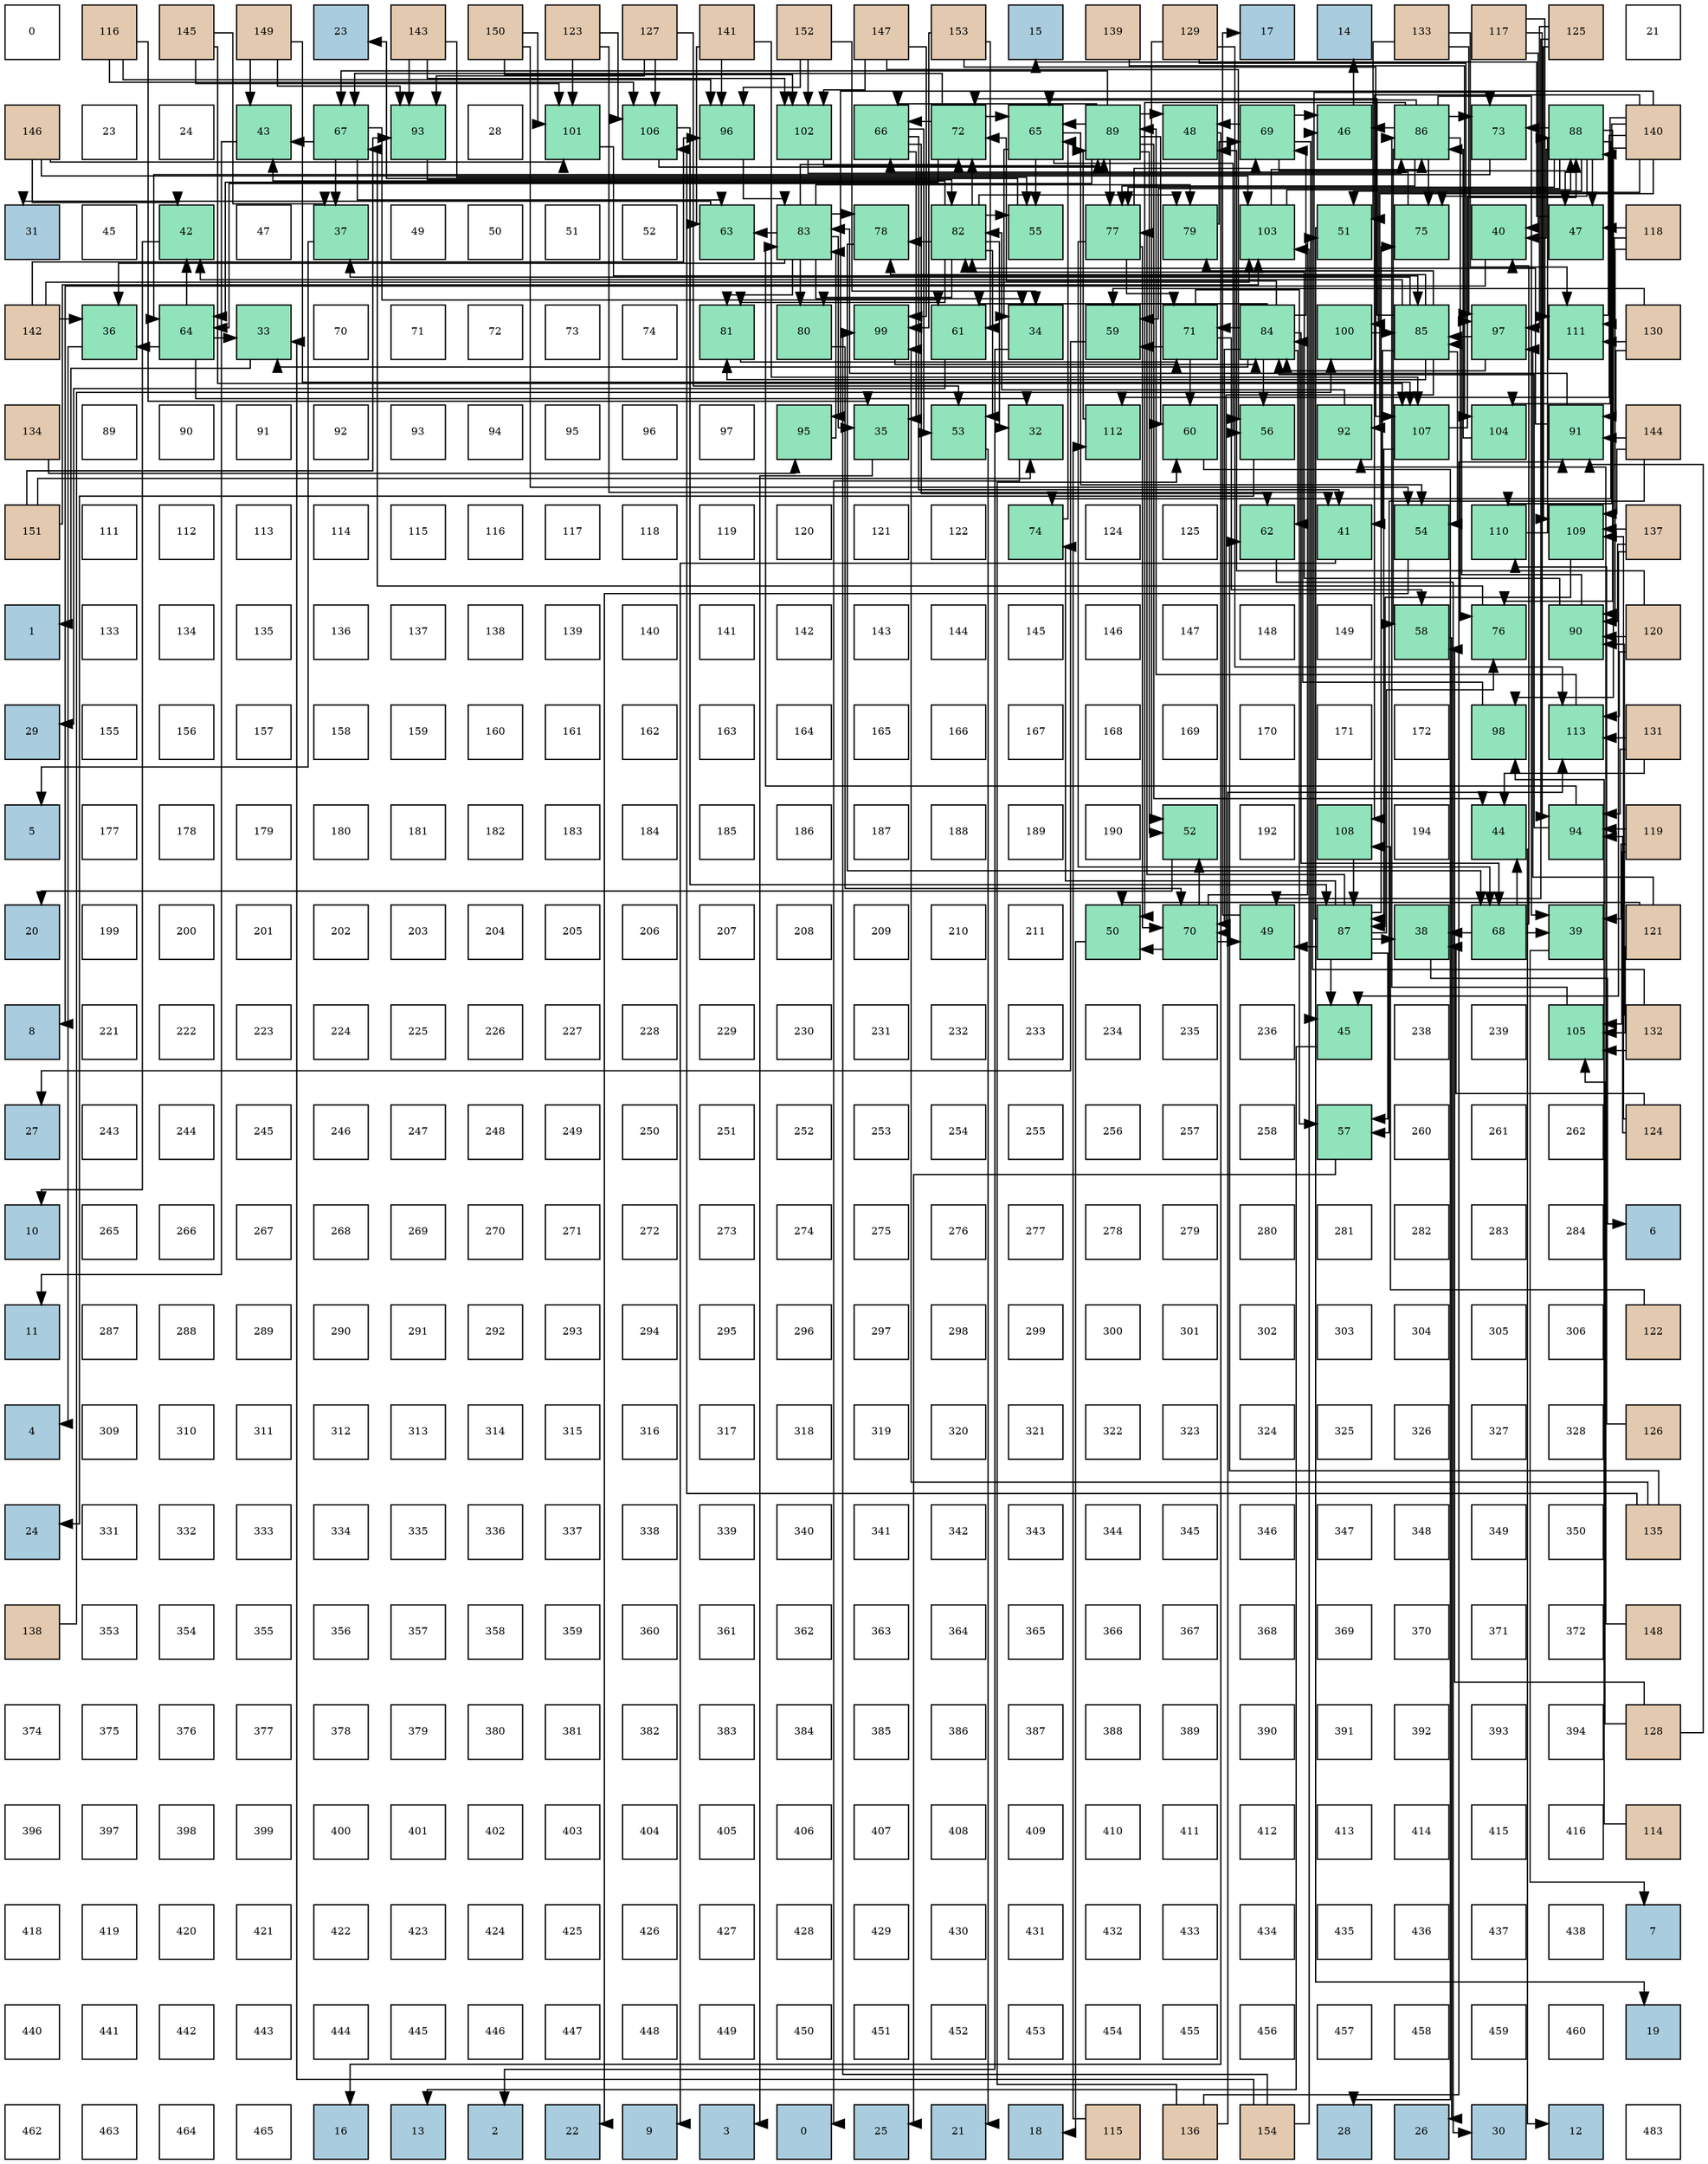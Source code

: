 digraph layout{
 rankdir=TB;
 splines=ortho;
 node [style=filled shape=square fixedsize=true width=0.6];
0[label="0", fontsize=8, fillcolor="#ffffff"];
1[label="116", fontsize=8, fillcolor="#e3c9af"];
2[label="145", fontsize=8, fillcolor="#e3c9af"];
3[label="149", fontsize=8, fillcolor="#e3c9af"];
4[label="23", fontsize=8, fillcolor="#a9ccde"];
5[label="143", fontsize=8, fillcolor="#e3c9af"];
6[label="150", fontsize=8, fillcolor="#e3c9af"];
7[label="123", fontsize=8, fillcolor="#e3c9af"];
8[label="127", fontsize=8, fillcolor="#e3c9af"];
9[label="141", fontsize=8, fillcolor="#e3c9af"];
10[label="152", fontsize=8, fillcolor="#e3c9af"];
11[label="147", fontsize=8, fillcolor="#e3c9af"];
12[label="153", fontsize=8, fillcolor="#e3c9af"];
13[label="15", fontsize=8, fillcolor="#a9ccde"];
14[label="139", fontsize=8, fillcolor="#e3c9af"];
15[label="129", fontsize=8, fillcolor="#e3c9af"];
16[label="17", fontsize=8, fillcolor="#a9ccde"];
17[label="14", fontsize=8, fillcolor="#a9ccde"];
18[label="133", fontsize=8, fillcolor="#e3c9af"];
19[label="117", fontsize=8, fillcolor="#e3c9af"];
20[label="125", fontsize=8, fillcolor="#e3c9af"];
21[label="21", fontsize=8, fillcolor="#ffffff"];
22[label="146", fontsize=8, fillcolor="#e3c9af"];
23[label="23", fontsize=8, fillcolor="#ffffff"];
24[label="24", fontsize=8, fillcolor="#ffffff"];
25[label="43", fontsize=8, fillcolor="#91e3bb"];
26[label="67", fontsize=8, fillcolor="#91e3bb"];
27[label="93", fontsize=8, fillcolor="#91e3bb"];
28[label="28", fontsize=8, fillcolor="#ffffff"];
29[label="101", fontsize=8, fillcolor="#91e3bb"];
30[label="106", fontsize=8, fillcolor="#91e3bb"];
31[label="96", fontsize=8, fillcolor="#91e3bb"];
32[label="102", fontsize=8, fillcolor="#91e3bb"];
33[label="66", fontsize=8, fillcolor="#91e3bb"];
34[label="72", fontsize=8, fillcolor="#91e3bb"];
35[label="65", fontsize=8, fillcolor="#91e3bb"];
36[label="89", fontsize=8, fillcolor="#91e3bb"];
37[label="48", fontsize=8, fillcolor="#91e3bb"];
38[label="69", fontsize=8, fillcolor="#91e3bb"];
39[label="46", fontsize=8, fillcolor="#91e3bb"];
40[label="86", fontsize=8, fillcolor="#91e3bb"];
41[label="73", fontsize=8, fillcolor="#91e3bb"];
42[label="88", fontsize=8, fillcolor="#91e3bb"];
43[label="140", fontsize=8, fillcolor="#e3c9af"];
44[label="31", fontsize=8, fillcolor="#a9ccde"];
45[label="45", fontsize=8, fillcolor="#ffffff"];
46[label="42", fontsize=8, fillcolor="#91e3bb"];
47[label="47", fontsize=8, fillcolor="#ffffff"];
48[label="37", fontsize=8, fillcolor="#91e3bb"];
49[label="49", fontsize=8, fillcolor="#ffffff"];
50[label="50", fontsize=8, fillcolor="#ffffff"];
51[label="51", fontsize=8, fillcolor="#ffffff"];
52[label="52", fontsize=8, fillcolor="#ffffff"];
53[label="63", fontsize=8, fillcolor="#91e3bb"];
54[label="83", fontsize=8, fillcolor="#91e3bb"];
55[label="78", fontsize=8, fillcolor="#91e3bb"];
56[label="82", fontsize=8, fillcolor="#91e3bb"];
57[label="55", fontsize=8, fillcolor="#91e3bb"];
58[label="77", fontsize=8, fillcolor="#91e3bb"];
59[label="79", fontsize=8, fillcolor="#91e3bb"];
60[label="103", fontsize=8, fillcolor="#91e3bb"];
61[label="51", fontsize=8, fillcolor="#91e3bb"];
62[label="75", fontsize=8, fillcolor="#91e3bb"];
63[label="40", fontsize=8, fillcolor="#91e3bb"];
64[label="47", fontsize=8, fillcolor="#91e3bb"];
65[label="118", fontsize=8, fillcolor="#e3c9af"];
66[label="142", fontsize=8, fillcolor="#e3c9af"];
67[label="36", fontsize=8, fillcolor="#91e3bb"];
68[label="64", fontsize=8, fillcolor="#91e3bb"];
69[label="33", fontsize=8, fillcolor="#91e3bb"];
70[label="70", fontsize=8, fillcolor="#ffffff"];
71[label="71", fontsize=8, fillcolor="#ffffff"];
72[label="72", fontsize=8, fillcolor="#ffffff"];
73[label="73", fontsize=8, fillcolor="#ffffff"];
74[label="74", fontsize=8, fillcolor="#ffffff"];
75[label="81", fontsize=8, fillcolor="#91e3bb"];
76[label="80", fontsize=8, fillcolor="#91e3bb"];
77[label="99", fontsize=8, fillcolor="#91e3bb"];
78[label="61", fontsize=8, fillcolor="#91e3bb"];
79[label="34", fontsize=8, fillcolor="#91e3bb"];
80[label="59", fontsize=8, fillcolor="#91e3bb"];
81[label="71", fontsize=8, fillcolor="#91e3bb"];
82[label="84", fontsize=8, fillcolor="#91e3bb"];
83[label="100", fontsize=8, fillcolor="#91e3bb"];
84[label="85", fontsize=8, fillcolor="#91e3bb"];
85[label="97", fontsize=8, fillcolor="#91e3bb"];
86[label="111", fontsize=8, fillcolor="#91e3bb"];
87[label="130", fontsize=8, fillcolor="#e3c9af"];
88[label="134", fontsize=8, fillcolor="#e3c9af"];
89[label="89", fontsize=8, fillcolor="#ffffff"];
90[label="90", fontsize=8, fillcolor="#ffffff"];
91[label="91", fontsize=8, fillcolor="#ffffff"];
92[label="92", fontsize=8, fillcolor="#ffffff"];
93[label="93", fontsize=8, fillcolor="#ffffff"];
94[label="94", fontsize=8, fillcolor="#ffffff"];
95[label="95", fontsize=8, fillcolor="#ffffff"];
96[label="96", fontsize=8, fillcolor="#ffffff"];
97[label="97", fontsize=8, fillcolor="#ffffff"];
98[label="95", fontsize=8, fillcolor="#91e3bb"];
99[label="35", fontsize=8, fillcolor="#91e3bb"];
100[label="53", fontsize=8, fillcolor="#91e3bb"];
101[label="32", fontsize=8, fillcolor="#91e3bb"];
102[label="112", fontsize=8, fillcolor="#91e3bb"];
103[label="60", fontsize=8, fillcolor="#91e3bb"];
104[label="56", fontsize=8, fillcolor="#91e3bb"];
105[label="92", fontsize=8, fillcolor="#91e3bb"];
106[label="107", fontsize=8, fillcolor="#91e3bb"];
107[label="104", fontsize=8, fillcolor="#91e3bb"];
108[label="91", fontsize=8, fillcolor="#91e3bb"];
109[label="144", fontsize=8, fillcolor="#e3c9af"];
110[label="151", fontsize=8, fillcolor="#e3c9af"];
111[label="111", fontsize=8, fillcolor="#ffffff"];
112[label="112", fontsize=8, fillcolor="#ffffff"];
113[label="113", fontsize=8, fillcolor="#ffffff"];
114[label="114", fontsize=8, fillcolor="#ffffff"];
115[label="115", fontsize=8, fillcolor="#ffffff"];
116[label="116", fontsize=8, fillcolor="#ffffff"];
117[label="117", fontsize=8, fillcolor="#ffffff"];
118[label="118", fontsize=8, fillcolor="#ffffff"];
119[label="119", fontsize=8, fillcolor="#ffffff"];
120[label="120", fontsize=8, fillcolor="#ffffff"];
121[label="121", fontsize=8, fillcolor="#ffffff"];
122[label="122", fontsize=8, fillcolor="#ffffff"];
123[label="74", fontsize=8, fillcolor="#91e3bb"];
124[label="124", fontsize=8, fillcolor="#ffffff"];
125[label="125", fontsize=8, fillcolor="#ffffff"];
126[label="62", fontsize=8, fillcolor="#91e3bb"];
127[label="41", fontsize=8, fillcolor="#91e3bb"];
128[label="54", fontsize=8, fillcolor="#91e3bb"];
129[label="110", fontsize=8, fillcolor="#91e3bb"];
130[label="109", fontsize=8, fillcolor="#91e3bb"];
131[label="137", fontsize=8, fillcolor="#e3c9af"];
132[label="1", fontsize=8, fillcolor="#a9ccde"];
133[label="133", fontsize=8, fillcolor="#ffffff"];
134[label="134", fontsize=8, fillcolor="#ffffff"];
135[label="135", fontsize=8, fillcolor="#ffffff"];
136[label="136", fontsize=8, fillcolor="#ffffff"];
137[label="137", fontsize=8, fillcolor="#ffffff"];
138[label="138", fontsize=8, fillcolor="#ffffff"];
139[label="139", fontsize=8, fillcolor="#ffffff"];
140[label="140", fontsize=8, fillcolor="#ffffff"];
141[label="141", fontsize=8, fillcolor="#ffffff"];
142[label="142", fontsize=8, fillcolor="#ffffff"];
143[label="143", fontsize=8, fillcolor="#ffffff"];
144[label="144", fontsize=8, fillcolor="#ffffff"];
145[label="145", fontsize=8, fillcolor="#ffffff"];
146[label="146", fontsize=8, fillcolor="#ffffff"];
147[label="147", fontsize=8, fillcolor="#ffffff"];
148[label="148", fontsize=8, fillcolor="#ffffff"];
149[label="149", fontsize=8, fillcolor="#ffffff"];
150[label="58", fontsize=8, fillcolor="#91e3bb"];
151[label="76", fontsize=8, fillcolor="#91e3bb"];
152[label="90", fontsize=8, fillcolor="#91e3bb"];
153[label="120", fontsize=8, fillcolor="#e3c9af"];
154[label="29", fontsize=8, fillcolor="#a9ccde"];
155[label="155", fontsize=8, fillcolor="#ffffff"];
156[label="156", fontsize=8, fillcolor="#ffffff"];
157[label="157", fontsize=8, fillcolor="#ffffff"];
158[label="158", fontsize=8, fillcolor="#ffffff"];
159[label="159", fontsize=8, fillcolor="#ffffff"];
160[label="160", fontsize=8, fillcolor="#ffffff"];
161[label="161", fontsize=8, fillcolor="#ffffff"];
162[label="162", fontsize=8, fillcolor="#ffffff"];
163[label="163", fontsize=8, fillcolor="#ffffff"];
164[label="164", fontsize=8, fillcolor="#ffffff"];
165[label="165", fontsize=8, fillcolor="#ffffff"];
166[label="166", fontsize=8, fillcolor="#ffffff"];
167[label="167", fontsize=8, fillcolor="#ffffff"];
168[label="168", fontsize=8, fillcolor="#ffffff"];
169[label="169", fontsize=8, fillcolor="#ffffff"];
170[label="170", fontsize=8, fillcolor="#ffffff"];
171[label="171", fontsize=8, fillcolor="#ffffff"];
172[label="172", fontsize=8, fillcolor="#ffffff"];
173[label="98", fontsize=8, fillcolor="#91e3bb"];
174[label="113", fontsize=8, fillcolor="#91e3bb"];
175[label="131", fontsize=8, fillcolor="#e3c9af"];
176[label="5", fontsize=8, fillcolor="#a9ccde"];
177[label="177", fontsize=8, fillcolor="#ffffff"];
178[label="178", fontsize=8, fillcolor="#ffffff"];
179[label="179", fontsize=8, fillcolor="#ffffff"];
180[label="180", fontsize=8, fillcolor="#ffffff"];
181[label="181", fontsize=8, fillcolor="#ffffff"];
182[label="182", fontsize=8, fillcolor="#ffffff"];
183[label="183", fontsize=8, fillcolor="#ffffff"];
184[label="184", fontsize=8, fillcolor="#ffffff"];
185[label="185", fontsize=8, fillcolor="#ffffff"];
186[label="186", fontsize=8, fillcolor="#ffffff"];
187[label="187", fontsize=8, fillcolor="#ffffff"];
188[label="188", fontsize=8, fillcolor="#ffffff"];
189[label="189", fontsize=8, fillcolor="#ffffff"];
190[label="190", fontsize=8, fillcolor="#ffffff"];
191[label="52", fontsize=8, fillcolor="#91e3bb"];
192[label="192", fontsize=8, fillcolor="#ffffff"];
193[label="108", fontsize=8, fillcolor="#91e3bb"];
194[label="194", fontsize=8, fillcolor="#ffffff"];
195[label="44", fontsize=8, fillcolor="#91e3bb"];
196[label="94", fontsize=8, fillcolor="#91e3bb"];
197[label="119", fontsize=8, fillcolor="#e3c9af"];
198[label="20", fontsize=8, fillcolor="#a9ccde"];
199[label="199", fontsize=8, fillcolor="#ffffff"];
200[label="200", fontsize=8, fillcolor="#ffffff"];
201[label="201", fontsize=8, fillcolor="#ffffff"];
202[label="202", fontsize=8, fillcolor="#ffffff"];
203[label="203", fontsize=8, fillcolor="#ffffff"];
204[label="204", fontsize=8, fillcolor="#ffffff"];
205[label="205", fontsize=8, fillcolor="#ffffff"];
206[label="206", fontsize=8, fillcolor="#ffffff"];
207[label="207", fontsize=8, fillcolor="#ffffff"];
208[label="208", fontsize=8, fillcolor="#ffffff"];
209[label="209", fontsize=8, fillcolor="#ffffff"];
210[label="210", fontsize=8, fillcolor="#ffffff"];
211[label="211", fontsize=8, fillcolor="#ffffff"];
212[label="50", fontsize=8, fillcolor="#91e3bb"];
213[label="70", fontsize=8, fillcolor="#91e3bb"];
214[label="49", fontsize=8, fillcolor="#91e3bb"];
215[label="87", fontsize=8, fillcolor="#91e3bb"];
216[label="38", fontsize=8, fillcolor="#91e3bb"];
217[label="68", fontsize=8, fillcolor="#91e3bb"];
218[label="39", fontsize=8, fillcolor="#91e3bb"];
219[label="121", fontsize=8, fillcolor="#e3c9af"];
220[label="8", fontsize=8, fillcolor="#a9ccde"];
221[label="221", fontsize=8, fillcolor="#ffffff"];
222[label="222", fontsize=8, fillcolor="#ffffff"];
223[label="223", fontsize=8, fillcolor="#ffffff"];
224[label="224", fontsize=8, fillcolor="#ffffff"];
225[label="225", fontsize=8, fillcolor="#ffffff"];
226[label="226", fontsize=8, fillcolor="#ffffff"];
227[label="227", fontsize=8, fillcolor="#ffffff"];
228[label="228", fontsize=8, fillcolor="#ffffff"];
229[label="229", fontsize=8, fillcolor="#ffffff"];
230[label="230", fontsize=8, fillcolor="#ffffff"];
231[label="231", fontsize=8, fillcolor="#ffffff"];
232[label="232", fontsize=8, fillcolor="#ffffff"];
233[label="233", fontsize=8, fillcolor="#ffffff"];
234[label="234", fontsize=8, fillcolor="#ffffff"];
235[label="235", fontsize=8, fillcolor="#ffffff"];
236[label="236", fontsize=8, fillcolor="#ffffff"];
237[label="45", fontsize=8, fillcolor="#91e3bb"];
238[label="238", fontsize=8, fillcolor="#ffffff"];
239[label="239", fontsize=8, fillcolor="#ffffff"];
240[label="105", fontsize=8, fillcolor="#91e3bb"];
241[label="132", fontsize=8, fillcolor="#e3c9af"];
242[label="27", fontsize=8, fillcolor="#a9ccde"];
243[label="243", fontsize=8, fillcolor="#ffffff"];
244[label="244", fontsize=8, fillcolor="#ffffff"];
245[label="245", fontsize=8, fillcolor="#ffffff"];
246[label="246", fontsize=8, fillcolor="#ffffff"];
247[label="247", fontsize=8, fillcolor="#ffffff"];
248[label="248", fontsize=8, fillcolor="#ffffff"];
249[label="249", fontsize=8, fillcolor="#ffffff"];
250[label="250", fontsize=8, fillcolor="#ffffff"];
251[label="251", fontsize=8, fillcolor="#ffffff"];
252[label="252", fontsize=8, fillcolor="#ffffff"];
253[label="253", fontsize=8, fillcolor="#ffffff"];
254[label="254", fontsize=8, fillcolor="#ffffff"];
255[label="255", fontsize=8, fillcolor="#ffffff"];
256[label="256", fontsize=8, fillcolor="#ffffff"];
257[label="257", fontsize=8, fillcolor="#ffffff"];
258[label="258", fontsize=8, fillcolor="#ffffff"];
259[label="57", fontsize=8, fillcolor="#91e3bb"];
260[label="260", fontsize=8, fillcolor="#ffffff"];
261[label="261", fontsize=8, fillcolor="#ffffff"];
262[label="262", fontsize=8, fillcolor="#ffffff"];
263[label="124", fontsize=8, fillcolor="#e3c9af"];
264[label="10", fontsize=8, fillcolor="#a9ccde"];
265[label="265", fontsize=8, fillcolor="#ffffff"];
266[label="266", fontsize=8, fillcolor="#ffffff"];
267[label="267", fontsize=8, fillcolor="#ffffff"];
268[label="268", fontsize=8, fillcolor="#ffffff"];
269[label="269", fontsize=8, fillcolor="#ffffff"];
270[label="270", fontsize=8, fillcolor="#ffffff"];
271[label="271", fontsize=8, fillcolor="#ffffff"];
272[label="272", fontsize=8, fillcolor="#ffffff"];
273[label="273", fontsize=8, fillcolor="#ffffff"];
274[label="274", fontsize=8, fillcolor="#ffffff"];
275[label="275", fontsize=8, fillcolor="#ffffff"];
276[label="276", fontsize=8, fillcolor="#ffffff"];
277[label="277", fontsize=8, fillcolor="#ffffff"];
278[label="278", fontsize=8, fillcolor="#ffffff"];
279[label="279", fontsize=8, fillcolor="#ffffff"];
280[label="280", fontsize=8, fillcolor="#ffffff"];
281[label="281", fontsize=8, fillcolor="#ffffff"];
282[label="282", fontsize=8, fillcolor="#ffffff"];
283[label="283", fontsize=8, fillcolor="#ffffff"];
284[label="284", fontsize=8, fillcolor="#ffffff"];
285[label="6", fontsize=8, fillcolor="#a9ccde"];
286[label="11", fontsize=8, fillcolor="#a9ccde"];
287[label="287", fontsize=8, fillcolor="#ffffff"];
288[label="288", fontsize=8, fillcolor="#ffffff"];
289[label="289", fontsize=8, fillcolor="#ffffff"];
290[label="290", fontsize=8, fillcolor="#ffffff"];
291[label="291", fontsize=8, fillcolor="#ffffff"];
292[label="292", fontsize=8, fillcolor="#ffffff"];
293[label="293", fontsize=8, fillcolor="#ffffff"];
294[label="294", fontsize=8, fillcolor="#ffffff"];
295[label="295", fontsize=8, fillcolor="#ffffff"];
296[label="296", fontsize=8, fillcolor="#ffffff"];
297[label="297", fontsize=8, fillcolor="#ffffff"];
298[label="298", fontsize=8, fillcolor="#ffffff"];
299[label="299", fontsize=8, fillcolor="#ffffff"];
300[label="300", fontsize=8, fillcolor="#ffffff"];
301[label="301", fontsize=8, fillcolor="#ffffff"];
302[label="302", fontsize=8, fillcolor="#ffffff"];
303[label="303", fontsize=8, fillcolor="#ffffff"];
304[label="304", fontsize=8, fillcolor="#ffffff"];
305[label="305", fontsize=8, fillcolor="#ffffff"];
306[label="306", fontsize=8, fillcolor="#ffffff"];
307[label="122", fontsize=8, fillcolor="#e3c9af"];
308[label="4", fontsize=8, fillcolor="#a9ccde"];
309[label="309", fontsize=8, fillcolor="#ffffff"];
310[label="310", fontsize=8, fillcolor="#ffffff"];
311[label="311", fontsize=8, fillcolor="#ffffff"];
312[label="312", fontsize=8, fillcolor="#ffffff"];
313[label="313", fontsize=8, fillcolor="#ffffff"];
314[label="314", fontsize=8, fillcolor="#ffffff"];
315[label="315", fontsize=8, fillcolor="#ffffff"];
316[label="316", fontsize=8, fillcolor="#ffffff"];
317[label="317", fontsize=8, fillcolor="#ffffff"];
318[label="318", fontsize=8, fillcolor="#ffffff"];
319[label="319", fontsize=8, fillcolor="#ffffff"];
320[label="320", fontsize=8, fillcolor="#ffffff"];
321[label="321", fontsize=8, fillcolor="#ffffff"];
322[label="322", fontsize=8, fillcolor="#ffffff"];
323[label="323", fontsize=8, fillcolor="#ffffff"];
324[label="324", fontsize=8, fillcolor="#ffffff"];
325[label="325", fontsize=8, fillcolor="#ffffff"];
326[label="326", fontsize=8, fillcolor="#ffffff"];
327[label="327", fontsize=8, fillcolor="#ffffff"];
328[label="328", fontsize=8, fillcolor="#ffffff"];
329[label="126", fontsize=8, fillcolor="#e3c9af"];
330[label="24", fontsize=8, fillcolor="#a9ccde"];
331[label="331", fontsize=8, fillcolor="#ffffff"];
332[label="332", fontsize=8, fillcolor="#ffffff"];
333[label="333", fontsize=8, fillcolor="#ffffff"];
334[label="334", fontsize=8, fillcolor="#ffffff"];
335[label="335", fontsize=8, fillcolor="#ffffff"];
336[label="336", fontsize=8, fillcolor="#ffffff"];
337[label="337", fontsize=8, fillcolor="#ffffff"];
338[label="338", fontsize=8, fillcolor="#ffffff"];
339[label="339", fontsize=8, fillcolor="#ffffff"];
340[label="340", fontsize=8, fillcolor="#ffffff"];
341[label="341", fontsize=8, fillcolor="#ffffff"];
342[label="342", fontsize=8, fillcolor="#ffffff"];
343[label="343", fontsize=8, fillcolor="#ffffff"];
344[label="344", fontsize=8, fillcolor="#ffffff"];
345[label="345", fontsize=8, fillcolor="#ffffff"];
346[label="346", fontsize=8, fillcolor="#ffffff"];
347[label="347", fontsize=8, fillcolor="#ffffff"];
348[label="348", fontsize=8, fillcolor="#ffffff"];
349[label="349", fontsize=8, fillcolor="#ffffff"];
350[label="350", fontsize=8, fillcolor="#ffffff"];
351[label="135", fontsize=8, fillcolor="#e3c9af"];
352[label="138", fontsize=8, fillcolor="#e3c9af"];
353[label="353", fontsize=8, fillcolor="#ffffff"];
354[label="354", fontsize=8, fillcolor="#ffffff"];
355[label="355", fontsize=8, fillcolor="#ffffff"];
356[label="356", fontsize=8, fillcolor="#ffffff"];
357[label="357", fontsize=8, fillcolor="#ffffff"];
358[label="358", fontsize=8, fillcolor="#ffffff"];
359[label="359", fontsize=8, fillcolor="#ffffff"];
360[label="360", fontsize=8, fillcolor="#ffffff"];
361[label="361", fontsize=8, fillcolor="#ffffff"];
362[label="362", fontsize=8, fillcolor="#ffffff"];
363[label="363", fontsize=8, fillcolor="#ffffff"];
364[label="364", fontsize=8, fillcolor="#ffffff"];
365[label="365", fontsize=8, fillcolor="#ffffff"];
366[label="366", fontsize=8, fillcolor="#ffffff"];
367[label="367", fontsize=8, fillcolor="#ffffff"];
368[label="368", fontsize=8, fillcolor="#ffffff"];
369[label="369", fontsize=8, fillcolor="#ffffff"];
370[label="370", fontsize=8, fillcolor="#ffffff"];
371[label="371", fontsize=8, fillcolor="#ffffff"];
372[label="372", fontsize=8, fillcolor="#ffffff"];
373[label="148", fontsize=8, fillcolor="#e3c9af"];
374[label="374", fontsize=8, fillcolor="#ffffff"];
375[label="375", fontsize=8, fillcolor="#ffffff"];
376[label="376", fontsize=8, fillcolor="#ffffff"];
377[label="377", fontsize=8, fillcolor="#ffffff"];
378[label="378", fontsize=8, fillcolor="#ffffff"];
379[label="379", fontsize=8, fillcolor="#ffffff"];
380[label="380", fontsize=8, fillcolor="#ffffff"];
381[label="381", fontsize=8, fillcolor="#ffffff"];
382[label="382", fontsize=8, fillcolor="#ffffff"];
383[label="383", fontsize=8, fillcolor="#ffffff"];
384[label="384", fontsize=8, fillcolor="#ffffff"];
385[label="385", fontsize=8, fillcolor="#ffffff"];
386[label="386", fontsize=8, fillcolor="#ffffff"];
387[label="387", fontsize=8, fillcolor="#ffffff"];
388[label="388", fontsize=8, fillcolor="#ffffff"];
389[label="389", fontsize=8, fillcolor="#ffffff"];
390[label="390", fontsize=8, fillcolor="#ffffff"];
391[label="391", fontsize=8, fillcolor="#ffffff"];
392[label="392", fontsize=8, fillcolor="#ffffff"];
393[label="393", fontsize=8, fillcolor="#ffffff"];
394[label="394", fontsize=8, fillcolor="#ffffff"];
395[label="128", fontsize=8, fillcolor="#e3c9af"];
396[label="396", fontsize=8, fillcolor="#ffffff"];
397[label="397", fontsize=8, fillcolor="#ffffff"];
398[label="398", fontsize=8, fillcolor="#ffffff"];
399[label="399", fontsize=8, fillcolor="#ffffff"];
400[label="400", fontsize=8, fillcolor="#ffffff"];
401[label="401", fontsize=8, fillcolor="#ffffff"];
402[label="402", fontsize=8, fillcolor="#ffffff"];
403[label="403", fontsize=8, fillcolor="#ffffff"];
404[label="404", fontsize=8, fillcolor="#ffffff"];
405[label="405", fontsize=8, fillcolor="#ffffff"];
406[label="406", fontsize=8, fillcolor="#ffffff"];
407[label="407", fontsize=8, fillcolor="#ffffff"];
408[label="408", fontsize=8, fillcolor="#ffffff"];
409[label="409", fontsize=8, fillcolor="#ffffff"];
410[label="410", fontsize=8, fillcolor="#ffffff"];
411[label="411", fontsize=8, fillcolor="#ffffff"];
412[label="412", fontsize=8, fillcolor="#ffffff"];
413[label="413", fontsize=8, fillcolor="#ffffff"];
414[label="414", fontsize=8, fillcolor="#ffffff"];
415[label="415", fontsize=8, fillcolor="#ffffff"];
416[label="416", fontsize=8, fillcolor="#ffffff"];
417[label="114", fontsize=8, fillcolor="#e3c9af"];
418[label="418", fontsize=8, fillcolor="#ffffff"];
419[label="419", fontsize=8, fillcolor="#ffffff"];
420[label="420", fontsize=8, fillcolor="#ffffff"];
421[label="421", fontsize=8, fillcolor="#ffffff"];
422[label="422", fontsize=8, fillcolor="#ffffff"];
423[label="423", fontsize=8, fillcolor="#ffffff"];
424[label="424", fontsize=8, fillcolor="#ffffff"];
425[label="425", fontsize=8, fillcolor="#ffffff"];
426[label="426", fontsize=8, fillcolor="#ffffff"];
427[label="427", fontsize=8, fillcolor="#ffffff"];
428[label="428", fontsize=8, fillcolor="#ffffff"];
429[label="429", fontsize=8, fillcolor="#ffffff"];
430[label="430", fontsize=8, fillcolor="#ffffff"];
431[label="431", fontsize=8, fillcolor="#ffffff"];
432[label="432", fontsize=8, fillcolor="#ffffff"];
433[label="433", fontsize=8, fillcolor="#ffffff"];
434[label="434", fontsize=8, fillcolor="#ffffff"];
435[label="435", fontsize=8, fillcolor="#ffffff"];
436[label="436", fontsize=8, fillcolor="#ffffff"];
437[label="437", fontsize=8, fillcolor="#ffffff"];
438[label="438", fontsize=8, fillcolor="#ffffff"];
439[label="7", fontsize=8, fillcolor="#a9ccde"];
440[label="440", fontsize=8, fillcolor="#ffffff"];
441[label="441", fontsize=8, fillcolor="#ffffff"];
442[label="442", fontsize=8, fillcolor="#ffffff"];
443[label="443", fontsize=8, fillcolor="#ffffff"];
444[label="444", fontsize=8, fillcolor="#ffffff"];
445[label="445", fontsize=8, fillcolor="#ffffff"];
446[label="446", fontsize=8, fillcolor="#ffffff"];
447[label="447", fontsize=8, fillcolor="#ffffff"];
448[label="448", fontsize=8, fillcolor="#ffffff"];
449[label="449", fontsize=8, fillcolor="#ffffff"];
450[label="450", fontsize=8, fillcolor="#ffffff"];
451[label="451", fontsize=8, fillcolor="#ffffff"];
452[label="452", fontsize=8, fillcolor="#ffffff"];
453[label="453", fontsize=8, fillcolor="#ffffff"];
454[label="454", fontsize=8, fillcolor="#ffffff"];
455[label="455", fontsize=8, fillcolor="#ffffff"];
456[label="456", fontsize=8, fillcolor="#ffffff"];
457[label="457", fontsize=8, fillcolor="#ffffff"];
458[label="458", fontsize=8, fillcolor="#ffffff"];
459[label="459", fontsize=8, fillcolor="#ffffff"];
460[label="460", fontsize=8, fillcolor="#ffffff"];
461[label="19", fontsize=8, fillcolor="#a9ccde"];
462[label="462", fontsize=8, fillcolor="#ffffff"];
463[label="463", fontsize=8, fillcolor="#ffffff"];
464[label="464", fontsize=8, fillcolor="#ffffff"];
465[label="465", fontsize=8, fillcolor="#ffffff"];
466[label="16", fontsize=8, fillcolor="#a9ccde"];
467[label="13", fontsize=8, fillcolor="#a9ccde"];
468[label="2", fontsize=8, fillcolor="#a9ccde"];
469[label="22", fontsize=8, fillcolor="#a9ccde"];
470[label="9", fontsize=8, fillcolor="#a9ccde"];
471[label="3", fontsize=8, fillcolor="#a9ccde"];
472[label="0", fontsize=8, fillcolor="#a9ccde"];
473[label="25", fontsize=8, fillcolor="#a9ccde"];
474[label="21", fontsize=8, fillcolor="#a9ccde"];
475[label="18", fontsize=8, fillcolor="#a9ccde"];
476[label="115", fontsize=8, fillcolor="#e3c9af"];
477[label="136", fontsize=8, fillcolor="#e3c9af"];
478[label="154", fontsize=8, fillcolor="#e3c9af"];
479[label="28", fontsize=8, fillcolor="#a9ccde"];
480[label="26", fontsize=8, fillcolor="#a9ccde"];
481[label="30", fontsize=8, fillcolor="#a9ccde"];
482[label="12", fontsize=8, fillcolor="#a9ccde"];
483[label="483", fontsize=8, fillcolor="#ffffff"];
edge [constraint=false, style=vis];101 -> 472;
69 -> 132;
79 -> 468;
99 -> 471;
67 -> 308;
48 -> 176;
216 -> 285;
218 -> 439;
63 -> 220;
127 -> 470;
46 -> 264;
25 -> 286;
195 -> 482;
237 -> 467;
39 -> 17;
64 -> 13;
37 -> 466;
214 -> 16;
212 -> 475;
61 -> 461;
191 -> 198;
100 -> 474;
128 -> 469;
57 -> 4;
104 -> 330;
259 -> 473;
150 -> 480;
80 -> 242;
103 -> 479;
78 -> 154;
126 -> 481;
53 -> 44;
68 -> 101;
68 -> 69;
68 -> 67;
68 -> 46;
35 -> 79;
35 -> 128;
35 -> 57;
35 -> 104;
33 -> 99;
33 -> 127;
33 -> 100;
33 -> 126;
26 -> 48;
26 -> 25;
26 -> 78;
26 -> 53;
217 -> 216;
217 -> 218;
217 -> 63;
217 -> 195;
38 -> 237;
38 -> 39;
38 -> 64;
38 -> 37;
213 -> 214;
213 -> 212;
213 -> 61;
213 -> 191;
81 -> 259;
81 -> 150;
81 -> 80;
81 -> 103;
34 -> 68;
34 -> 35;
34 -> 33;
34 -> 26;
41 -> 68;
123 -> 35;
62 -> 33;
151 -> 26;
58 -> 217;
58 -> 38;
58 -> 213;
58 -> 81;
55 -> 217;
59 -> 38;
76 -> 213;
75 -> 81;
56 -> 101;
56 -> 25;
56 -> 100;
56 -> 57;
56 -> 34;
56 -> 55;
56 -> 59;
56 -> 76;
56 -> 75;
54 -> 79;
54 -> 99;
54 -> 67;
54 -> 53;
54 -> 34;
54 -> 55;
54 -> 59;
54 -> 76;
54 -> 75;
82 -> 69;
82 -> 104;
82 -> 78;
82 -> 126;
82 -> 217;
82 -> 38;
82 -> 213;
82 -> 81;
82 -> 34;
84 -> 48;
84 -> 127;
84 -> 46;
84 -> 128;
84 -> 213;
84 -> 34;
84 -> 55;
84 -> 59;
84 -> 75;
40 -> 218;
40 -> 39;
40 -> 212;
40 -> 150;
40 -> 35;
40 -> 41;
40 -> 62;
40 -> 151;
40 -> 58;
215 -> 216;
215 -> 237;
215 -> 214;
215 -> 259;
215 -> 41;
215 -> 123;
215 -> 62;
215 -> 151;
215 -> 58;
42 -> 63;
42 -> 64;
42 -> 61;
42 -> 80;
42 -> 41;
42 -> 123;
42 -> 62;
42 -> 151;
42 -> 58;
36 -> 195;
36 -> 37;
36 -> 191;
36 -> 103;
36 -> 68;
36 -> 35;
36 -> 33;
36 -> 26;
36 -> 58;
152 -> 56;
152 -> 84;
108 -> 56;
108 -> 54;
105 -> 56;
27 -> 56;
196 -> 54;
196 -> 82;
98 -> 54;
31 -> 54;
85 -> 82;
85 -> 84;
173 -> 82;
77 -> 82;
83 -> 84;
29 -> 84;
32 -> 40;
32 -> 36;
60 -> 40;
60 -> 42;
107 -> 40;
240 -> 40;
30 -> 215;
30 -> 36;
106 -> 215;
106 -> 42;
193 -> 215;
130 -> 215;
129 -> 42;
86 -> 42;
102 -> 36;
174 -> 36;
417 -> 173;
476 -> 102;
1 -> 99;
1 -> 31;
1 -> 30;
19 -> 63;
19 -> 196;
19 -> 86;
65 -> 64;
65 -> 152;
65 -> 86;
197 -> 218;
197 -> 196;
197 -> 240;
153 -> 37;
153 -> 152;
153 -> 174;
219 -> 212;
219 -> 85;
219 -> 240;
307 -> 193;
7 -> 127;
7 -> 29;
7 -> 30;
263 -> 216;
263 -> 196;
263 -> 130;
20 -> 214;
20 -> 85;
20 -> 130;
329 -> 129;
8 -> 100;
8 -> 27;
8 -> 30;
395 -> 150;
395 -> 108;
395 -> 240;
15 -> 191;
15 -> 85;
15 -> 174;
87 -> 80;
87 -> 108;
87 -> 86;
175 -> 195;
175 -> 196;
175 -> 174;
241 -> 39;
241 -> 152;
241 -> 240;
18 -> 61;
18 -> 85;
18 -> 86;
88 -> 98;
351 -> 126;
351 -> 77;
351 -> 30;
477 -> 103;
477 -> 108;
477 -> 174;
131 -> 237;
131 -> 152;
131 -> 130;
352 -> 83;
14 -> 107;
43 -> 105;
43 -> 98;
43 -> 173;
43 -> 83;
43 -> 107;
43 -> 193;
43 -> 129;
43 -> 102;
9 -> 53;
9 -> 31;
9 -> 106;
66 -> 67;
66 -> 31;
66 -> 60;
5 -> 57;
5 -> 27;
5 -> 32;
109 -> 259;
109 -> 108;
109 -> 130;
2 -> 48;
2 -> 29;
2 -> 106;
22 -> 46;
22 -> 29;
22 -> 60;
11 -> 104;
11 -> 77;
11 -> 32;
373 -> 105;
3 -> 25;
3 -> 27;
3 -> 106;
6 -> 128;
6 -> 29;
6 -> 32;
110 -> 101;
110 -> 27;
110 -> 60;
10 -> 79;
10 -> 31;
10 -> 32;
12 -> 78;
12 -> 77;
12 -> 106;
478 -> 69;
478 -> 77;
478 -> 60;
edge [constraint=true, style=invis];
0 -> 22 -> 44 -> 66 -> 88 -> 110 -> 132 -> 154 -> 176 -> 198 -> 220 -> 242 -> 264 -> 286 -> 308 -> 330 -> 352 -> 374 -> 396 -> 418 -> 440 -> 462;
1 -> 23 -> 45 -> 67 -> 89 -> 111 -> 133 -> 155 -> 177 -> 199 -> 221 -> 243 -> 265 -> 287 -> 309 -> 331 -> 353 -> 375 -> 397 -> 419 -> 441 -> 463;
2 -> 24 -> 46 -> 68 -> 90 -> 112 -> 134 -> 156 -> 178 -> 200 -> 222 -> 244 -> 266 -> 288 -> 310 -> 332 -> 354 -> 376 -> 398 -> 420 -> 442 -> 464;
3 -> 25 -> 47 -> 69 -> 91 -> 113 -> 135 -> 157 -> 179 -> 201 -> 223 -> 245 -> 267 -> 289 -> 311 -> 333 -> 355 -> 377 -> 399 -> 421 -> 443 -> 465;
4 -> 26 -> 48 -> 70 -> 92 -> 114 -> 136 -> 158 -> 180 -> 202 -> 224 -> 246 -> 268 -> 290 -> 312 -> 334 -> 356 -> 378 -> 400 -> 422 -> 444 -> 466;
5 -> 27 -> 49 -> 71 -> 93 -> 115 -> 137 -> 159 -> 181 -> 203 -> 225 -> 247 -> 269 -> 291 -> 313 -> 335 -> 357 -> 379 -> 401 -> 423 -> 445 -> 467;
6 -> 28 -> 50 -> 72 -> 94 -> 116 -> 138 -> 160 -> 182 -> 204 -> 226 -> 248 -> 270 -> 292 -> 314 -> 336 -> 358 -> 380 -> 402 -> 424 -> 446 -> 468;
7 -> 29 -> 51 -> 73 -> 95 -> 117 -> 139 -> 161 -> 183 -> 205 -> 227 -> 249 -> 271 -> 293 -> 315 -> 337 -> 359 -> 381 -> 403 -> 425 -> 447 -> 469;
8 -> 30 -> 52 -> 74 -> 96 -> 118 -> 140 -> 162 -> 184 -> 206 -> 228 -> 250 -> 272 -> 294 -> 316 -> 338 -> 360 -> 382 -> 404 -> 426 -> 448 -> 470;
9 -> 31 -> 53 -> 75 -> 97 -> 119 -> 141 -> 163 -> 185 -> 207 -> 229 -> 251 -> 273 -> 295 -> 317 -> 339 -> 361 -> 383 -> 405 -> 427 -> 449 -> 471;
10 -> 32 -> 54 -> 76 -> 98 -> 120 -> 142 -> 164 -> 186 -> 208 -> 230 -> 252 -> 274 -> 296 -> 318 -> 340 -> 362 -> 384 -> 406 -> 428 -> 450 -> 472;
11 -> 33 -> 55 -> 77 -> 99 -> 121 -> 143 -> 165 -> 187 -> 209 -> 231 -> 253 -> 275 -> 297 -> 319 -> 341 -> 363 -> 385 -> 407 -> 429 -> 451 -> 473;
12 -> 34 -> 56 -> 78 -> 100 -> 122 -> 144 -> 166 -> 188 -> 210 -> 232 -> 254 -> 276 -> 298 -> 320 -> 342 -> 364 -> 386 -> 408 -> 430 -> 452 -> 474;
13 -> 35 -> 57 -> 79 -> 101 -> 123 -> 145 -> 167 -> 189 -> 211 -> 233 -> 255 -> 277 -> 299 -> 321 -> 343 -> 365 -> 387 -> 409 -> 431 -> 453 -> 475;
14 -> 36 -> 58 -> 80 -> 102 -> 124 -> 146 -> 168 -> 190 -> 212 -> 234 -> 256 -> 278 -> 300 -> 322 -> 344 -> 366 -> 388 -> 410 -> 432 -> 454 -> 476;
15 -> 37 -> 59 -> 81 -> 103 -> 125 -> 147 -> 169 -> 191 -> 213 -> 235 -> 257 -> 279 -> 301 -> 323 -> 345 -> 367 -> 389 -> 411 -> 433 -> 455 -> 477;
16 -> 38 -> 60 -> 82 -> 104 -> 126 -> 148 -> 170 -> 192 -> 214 -> 236 -> 258 -> 280 -> 302 -> 324 -> 346 -> 368 -> 390 -> 412 -> 434 -> 456 -> 478;
17 -> 39 -> 61 -> 83 -> 105 -> 127 -> 149 -> 171 -> 193 -> 215 -> 237 -> 259 -> 281 -> 303 -> 325 -> 347 -> 369 -> 391 -> 413 -> 435 -> 457 -> 479;
18 -> 40 -> 62 -> 84 -> 106 -> 128 -> 150 -> 172 -> 194 -> 216 -> 238 -> 260 -> 282 -> 304 -> 326 -> 348 -> 370 -> 392 -> 414 -> 436 -> 458 -> 480;
19 -> 41 -> 63 -> 85 -> 107 -> 129 -> 151 -> 173 -> 195 -> 217 -> 239 -> 261 -> 283 -> 305 -> 327 -> 349 -> 371 -> 393 -> 415 -> 437 -> 459 -> 481;
20 -> 42 -> 64 -> 86 -> 108 -> 130 -> 152 -> 174 -> 196 -> 218 -> 240 -> 262 -> 284 -> 306 -> 328 -> 350 -> 372 -> 394 -> 416 -> 438 -> 460 -> 482;
21 -> 43 -> 65 -> 87 -> 109 -> 131 -> 153 -> 175 -> 197 -> 219 -> 241 -> 263 -> 285 -> 307 -> 329 -> 351 -> 373 -> 395 -> 417 -> 439 -> 461 -> 483;
rank = same {0 -> 1 -> 2 -> 3 -> 4 -> 5 -> 6 -> 7 -> 8 -> 9 -> 10 -> 11 -> 12 -> 13 -> 14 -> 15 -> 16 -> 17 -> 18 -> 19 -> 20 -> 21};
rank = same {22 -> 23 -> 24 -> 25 -> 26 -> 27 -> 28 -> 29 -> 30 -> 31 -> 32 -> 33 -> 34 -> 35 -> 36 -> 37 -> 38 -> 39 -> 40 -> 41 -> 42 -> 43};
rank = same {44 -> 45 -> 46 -> 47 -> 48 -> 49 -> 50 -> 51 -> 52 -> 53 -> 54 -> 55 -> 56 -> 57 -> 58 -> 59 -> 60 -> 61 -> 62 -> 63 -> 64 -> 65};
rank = same {66 -> 67 -> 68 -> 69 -> 70 -> 71 -> 72 -> 73 -> 74 -> 75 -> 76 -> 77 -> 78 -> 79 -> 80 -> 81 -> 82 -> 83 -> 84 -> 85 -> 86 -> 87};
rank = same {88 -> 89 -> 90 -> 91 -> 92 -> 93 -> 94 -> 95 -> 96 -> 97 -> 98 -> 99 -> 100 -> 101 -> 102 -> 103 -> 104 -> 105 -> 106 -> 107 -> 108 -> 109};
rank = same {110 -> 111 -> 112 -> 113 -> 114 -> 115 -> 116 -> 117 -> 118 -> 119 -> 120 -> 121 -> 122 -> 123 -> 124 -> 125 -> 126 -> 127 -> 128 -> 129 -> 130 -> 131};
rank = same {132 -> 133 -> 134 -> 135 -> 136 -> 137 -> 138 -> 139 -> 140 -> 141 -> 142 -> 143 -> 144 -> 145 -> 146 -> 147 -> 148 -> 149 -> 150 -> 151 -> 152 -> 153};
rank = same {154 -> 155 -> 156 -> 157 -> 158 -> 159 -> 160 -> 161 -> 162 -> 163 -> 164 -> 165 -> 166 -> 167 -> 168 -> 169 -> 170 -> 171 -> 172 -> 173 -> 174 -> 175};
rank = same {176 -> 177 -> 178 -> 179 -> 180 -> 181 -> 182 -> 183 -> 184 -> 185 -> 186 -> 187 -> 188 -> 189 -> 190 -> 191 -> 192 -> 193 -> 194 -> 195 -> 196 -> 197};
rank = same {198 -> 199 -> 200 -> 201 -> 202 -> 203 -> 204 -> 205 -> 206 -> 207 -> 208 -> 209 -> 210 -> 211 -> 212 -> 213 -> 214 -> 215 -> 216 -> 217 -> 218 -> 219};
rank = same {220 -> 221 -> 222 -> 223 -> 224 -> 225 -> 226 -> 227 -> 228 -> 229 -> 230 -> 231 -> 232 -> 233 -> 234 -> 235 -> 236 -> 237 -> 238 -> 239 -> 240 -> 241};
rank = same {242 -> 243 -> 244 -> 245 -> 246 -> 247 -> 248 -> 249 -> 250 -> 251 -> 252 -> 253 -> 254 -> 255 -> 256 -> 257 -> 258 -> 259 -> 260 -> 261 -> 262 -> 263};
rank = same {264 -> 265 -> 266 -> 267 -> 268 -> 269 -> 270 -> 271 -> 272 -> 273 -> 274 -> 275 -> 276 -> 277 -> 278 -> 279 -> 280 -> 281 -> 282 -> 283 -> 284 -> 285};
rank = same {286 -> 287 -> 288 -> 289 -> 290 -> 291 -> 292 -> 293 -> 294 -> 295 -> 296 -> 297 -> 298 -> 299 -> 300 -> 301 -> 302 -> 303 -> 304 -> 305 -> 306 -> 307};
rank = same {308 -> 309 -> 310 -> 311 -> 312 -> 313 -> 314 -> 315 -> 316 -> 317 -> 318 -> 319 -> 320 -> 321 -> 322 -> 323 -> 324 -> 325 -> 326 -> 327 -> 328 -> 329};
rank = same {330 -> 331 -> 332 -> 333 -> 334 -> 335 -> 336 -> 337 -> 338 -> 339 -> 340 -> 341 -> 342 -> 343 -> 344 -> 345 -> 346 -> 347 -> 348 -> 349 -> 350 -> 351};
rank = same {352 -> 353 -> 354 -> 355 -> 356 -> 357 -> 358 -> 359 -> 360 -> 361 -> 362 -> 363 -> 364 -> 365 -> 366 -> 367 -> 368 -> 369 -> 370 -> 371 -> 372 -> 373};
rank = same {374 -> 375 -> 376 -> 377 -> 378 -> 379 -> 380 -> 381 -> 382 -> 383 -> 384 -> 385 -> 386 -> 387 -> 388 -> 389 -> 390 -> 391 -> 392 -> 393 -> 394 -> 395};
rank = same {396 -> 397 -> 398 -> 399 -> 400 -> 401 -> 402 -> 403 -> 404 -> 405 -> 406 -> 407 -> 408 -> 409 -> 410 -> 411 -> 412 -> 413 -> 414 -> 415 -> 416 -> 417};
rank = same {418 -> 419 -> 420 -> 421 -> 422 -> 423 -> 424 -> 425 -> 426 -> 427 -> 428 -> 429 -> 430 -> 431 -> 432 -> 433 -> 434 -> 435 -> 436 -> 437 -> 438 -> 439};
rank = same {440 -> 441 -> 442 -> 443 -> 444 -> 445 -> 446 -> 447 -> 448 -> 449 -> 450 -> 451 -> 452 -> 453 -> 454 -> 455 -> 456 -> 457 -> 458 -> 459 -> 460 -> 461};
rank = same {462 -> 463 -> 464 -> 465 -> 466 -> 467 -> 468 -> 469 -> 470 -> 471 -> 472 -> 473 -> 474 -> 475 -> 476 -> 477 -> 478 -> 479 -> 480 -> 481 -> 482 -> 483};
}